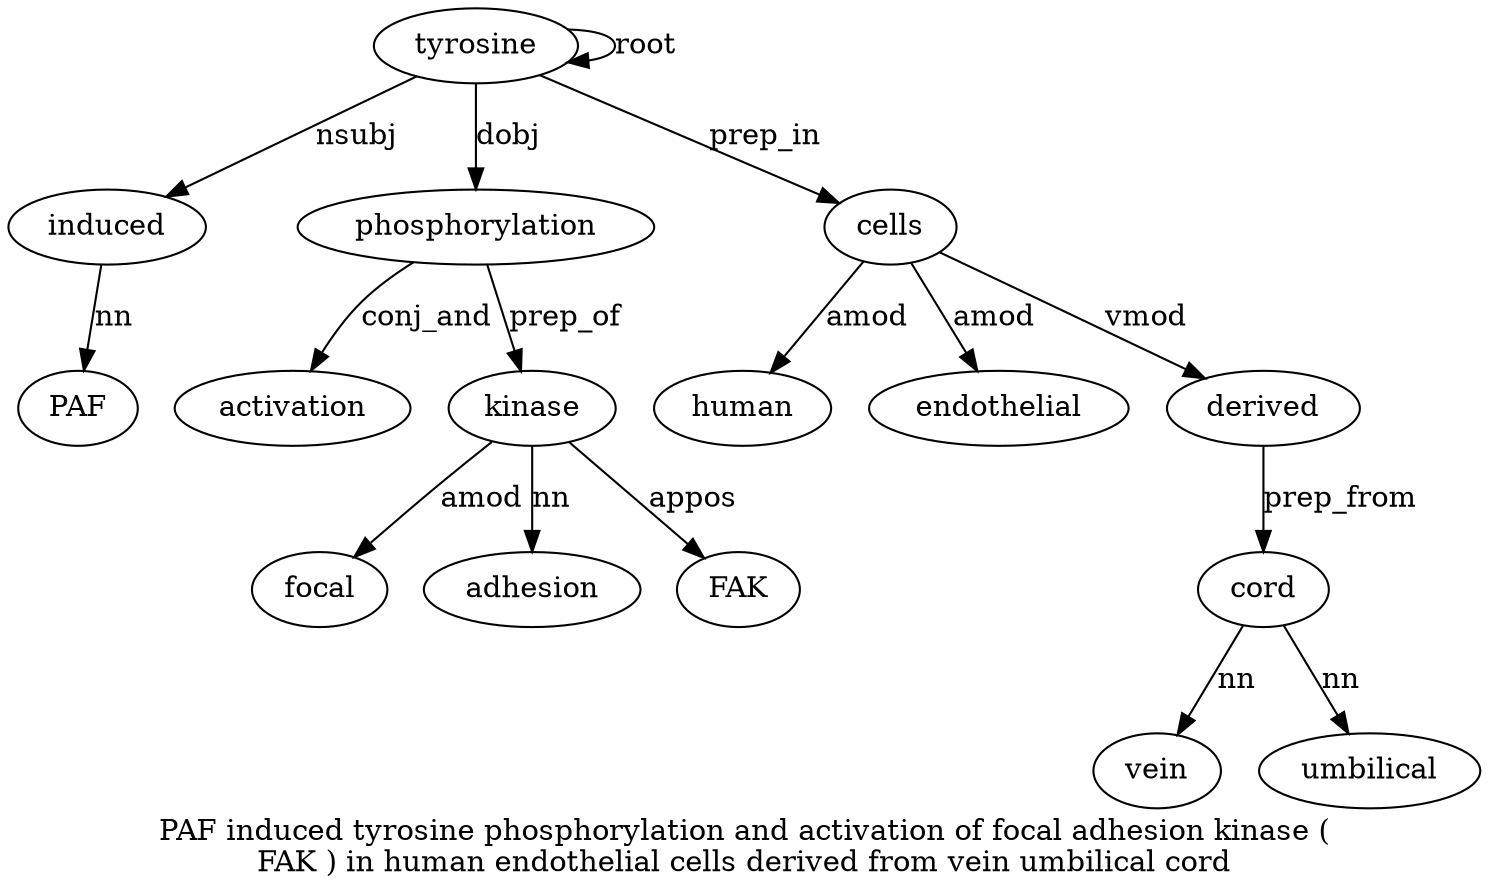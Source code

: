 digraph "PAF induced tyrosine phosphorylation and activation of focal adhesion kinase ( FAK ) in human endothelial cells derived from vein umbilical cord" {
label="PAF induced tyrosine phosphorylation and activation of focal adhesion kinase (
FAK ) in human endothelial cells derived from vein umbilical cord";
induced2 [style=filled, fillcolor=white, label=induced];
PAF1 [style=filled, fillcolor=white, label=PAF];
induced2 -> PAF1  [label=nn];
tyrosine3 [style=filled, fillcolor=white, label=tyrosine];
tyrosine3 -> induced2  [label=nsubj];
tyrosine3 -> tyrosine3  [label=root];
phosphorylation4 [style=filled, fillcolor=white, label=phosphorylation];
tyrosine3 -> phosphorylation4  [label=dobj];
activation6 [style=filled, fillcolor=white, label=activation];
phosphorylation4 -> activation6  [label=conj_and];
kinase10 [style=filled, fillcolor=white, label=kinase];
focal8 [style=filled, fillcolor=white, label=focal];
kinase10 -> focal8  [label=amod];
adhesion9 [style=filled, fillcolor=white, label=adhesion];
kinase10 -> adhesion9  [label=nn];
phosphorylation4 -> kinase10  [label=prep_of];
FAK12 [style=filled, fillcolor=white, label=FAK];
kinase10 -> FAK12  [label=appos];
cells17 [style=filled, fillcolor=white, label=cells];
human15 [style=filled, fillcolor=white, label=human];
cells17 -> human15  [label=amod];
endothelial16 [style=filled, fillcolor=white, label=endothelial];
cells17 -> endothelial16  [label=amod];
tyrosine3 -> cells17  [label=prep_in];
derived18 [style=filled, fillcolor=white, label=derived];
cells17 -> derived18  [label=vmod];
cord22 [style=filled, fillcolor=white, label=cord];
vein20 [style=filled, fillcolor=white, label=vein];
cord22 -> vein20  [label=nn];
umbilical21 [style=filled, fillcolor=white, label=umbilical];
cord22 -> umbilical21  [label=nn];
derived18 -> cord22  [label=prep_from];
}
